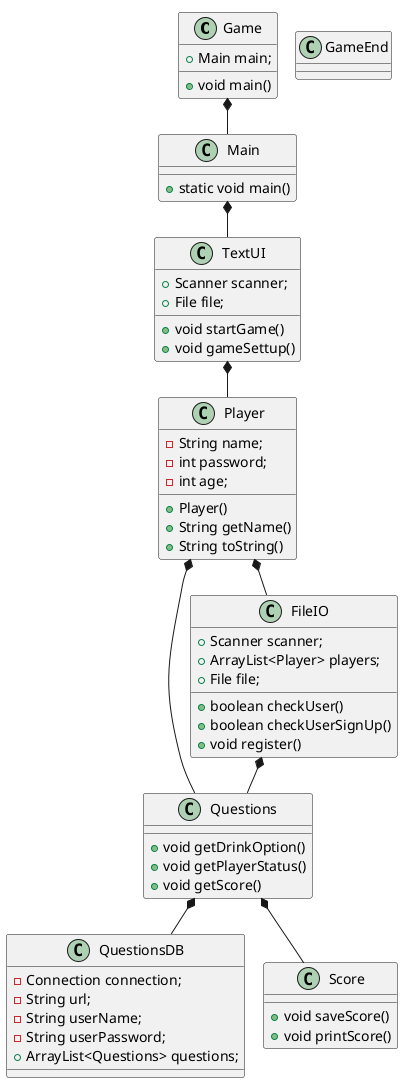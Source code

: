@startuml
!pragma layout smetana
class Game
class Main
class TextUI
class Player
class Questions
class GameEnd
class FileIO
class QuestionsDB

Game *-- Main
Main *-- TextUI
TextUI *-- Player
Player *-- Questions
Questions *-- QuestionsDB
Player *-- FileIO
FileIO *-- Questions
Questions *-- Score


Game : + Main main;
Game : + void main()

Main : + static void main()

TextUI : + Scanner scanner;
TextUI : + File file;
TextUI : + void startGame()
TextUI : + void gameSettup()

QuestionsDB : - Connection connection;
QuestionsDB : - String url;
QuestionsDB : - String userName;
QuestionsDB : - String userPassword;
QuestionsDB : + ArrayList<Questions> questions;

Player : - String name;
Player : - int password;
Player : - int age;
Player : + Player()
Player : + String getName()
Player : + String toString()

FileIO : + Scanner scanner;
FileIO : + ArrayList<Player> players;
FileIO : + File file;
FileIO : + boolean checkUser()
FileIO : + boolean checkUserSignUp()
FileIO : + void register()

Questions : + void getDrinkOption()
Questions : + void getPlayerStatus()
Questions : + void getScore()

Score : + void saveScore()
Score : + void printScore()


@enduml